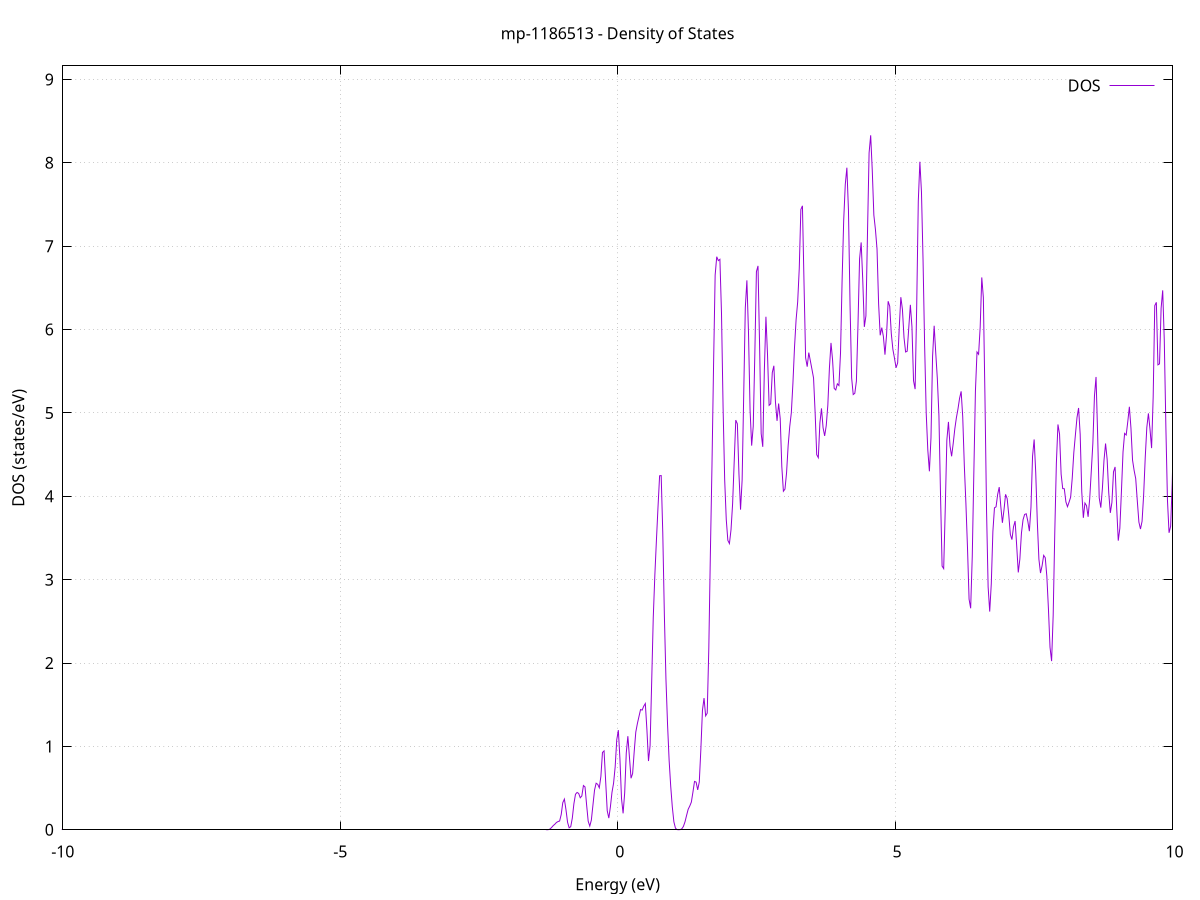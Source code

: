 set title 'mp-1186513 - Density of States'
set xlabel 'Energy (eV)'
set ylabel 'DOS (states/eV)'
set grid
set xrange [-10:10]
set yrange [0:9.163]
set xzeroaxis lt -1
set terminal png size 800,600
set output 'mp-1186513_dos_gnuplot.png'
plot '-' using 1:2 with lines title 'DOS'
-38.029500 0.000000
-38.000900 0.000000
-37.972300 0.000000
-37.943700 0.000000
-37.915100 0.000000
-37.886500 0.000000
-37.857900 0.000000
-37.829300 0.000000
-37.800700 0.000000
-37.772100 0.000000
-37.743500 0.000000
-37.714900 0.000000
-37.686300 0.000000
-37.657700 0.000000
-37.629100 0.000000
-37.600500 0.000000
-37.571900 0.000000
-37.543300 0.000000
-37.514600 0.000000
-37.486000 0.000000
-37.457400 0.000000
-37.428800 0.000000
-37.400200 0.000000
-37.371600 0.000000
-37.343000 0.000000
-37.314400 0.000000
-37.285800 0.000000
-37.257200 0.000000
-37.228600 0.000000
-37.200000 0.000000
-37.171400 0.000000
-37.142800 0.000000
-37.114200 0.000000
-37.085600 0.000000
-37.057000 0.000000
-37.028400 0.000000
-36.999800 0.000000
-36.971200 0.000000
-36.942600 0.000000
-36.914000 0.000000
-36.885400 0.000000
-36.856800 0.000000
-36.828200 0.000000
-36.799600 0.000000
-36.771000 0.000000
-36.742400 0.000000
-36.713800 0.000000
-36.685200 0.000000
-36.656600 0.000000
-36.628000 0.000000
-36.599400 0.000000
-36.570700 0.000000
-36.542100 0.000000
-36.513500 0.000000
-36.484900 0.000000
-36.456300 0.000000
-36.427700 0.000000
-36.399100 0.000000
-36.370500 0.000000
-36.341900 0.000000
-36.313300 0.000000
-36.284700 0.000000
-36.256100 0.000000
-36.227500 0.000000
-36.198900 0.000000
-36.170300 0.000000
-36.141700 0.000000
-36.113100 0.000000
-36.084500 0.000000
-36.055900 0.000000
-36.027300 0.000000
-35.998700 0.000000
-35.970100 0.000000
-35.941500 0.000000
-35.912900 0.000000
-35.884300 0.000000
-35.855700 0.000000
-35.827100 0.000000
-35.798500 0.000000
-35.769900 0.000000
-35.741300 0.000000
-35.712700 0.000000
-35.684100 0.000000
-35.655500 0.000000
-35.626800 0.000000
-35.598200 0.000000
-35.569600 0.000100
-35.541000 0.001500
-35.512400 0.023000
-35.483800 0.212100
-35.455200 1.181200
-35.426600 4.213300
-35.398000 10.311300
-35.369400 18.759400
-35.340800 28.123300
-35.312200 37.837800
-35.283600 43.456500
-35.255000 36.772500
-35.226400 20.389500
-35.197800 6.928500
-35.169200 1.387600
-35.140600 0.159700
-35.112000 0.010400
-35.083400 0.000400
-35.054800 0.000000
-35.026200 0.000000
-34.997600 0.000000
-34.969000 0.000000
-34.940400 0.000000
-34.911800 0.000000
-34.883200 0.000000
-34.854600 0.000000
-34.826000 0.000000
-34.797400 0.000000
-34.768800 0.000000
-34.740200 0.000000
-34.711600 0.000000
-34.682900 0.000000
-34.654300 0.000000
-34.625700 0.000000
-34.597100 0.000000
-34.568500 0.000000
-34.539900 0.000000
-34.511300 0.000000
-34.482700 0.000000
-34.454100 0.000000
-34.425500 0.000000
-34.396900 0.000000
-34.368300 0.000000
-34.339700 0.000000
-34.311100 0.000000
-34.282500 0.000000
-34.253900 0.000000
-34.225300 0.000000
-34.196700 0.000000
-34.168100 0.000000
-34.139500 0.000000
-34.110900 0.000000
-34.082300 0.000000
-34.053700 0.000000
-34.025100 0.000000
-33.996500 0.000000
-33.967900 0.000000
-33.939300 0.000000
-33.910700 0.000000
-33.882100 0.000000
-33.853500 0.000000
-33.824900 0.000000
-33.796300 0.000000
-33.767700 0.000000
-33.739100 0.000000
-33.710400 0.000000
-33.681800 0.000000
-33.653200 0.000000
-33.624600 0.000000
-33.596000 0.000000
-33.567400 0.000000
-33.538800 0.000000
-33.510200 0.000000
-33.481600 0.000000
-33.453000 0.000000
-33.424400 0.000000
-33.395800 0.000000
-33.367200 0.000000
-33.338600 0.000000
-33.310000 0.000000
-33.281400 0.000000
-33.252800 0.000000
-33.224200 0.000000
-33.195600 0.000000
-33.167000 0.000000
-33.138400 0.000000
-33.109800 0.000000
-33.081200 0.000000
-33.052600 0.000000
-33.024000 0.000000
-32.995400 0.000000
-32.966800 0.000000
-32.938200 0.000000
-32.909600 0.000000
-32.881000 0.000000
-32.852400 0.000000
-32.823800 0.000000
-32.795200 0.000000
-32.766500 0.000000
-32.737900 0.000000
-32.709300 0.000000
-32.680700 0.000000
-32.652100 0.000000
-32.623500 0.000000
-32.594900 0.000000
-32.566300 0.000000
-32.537700 0.000000
-32.509100 0.000000
-32.480500 0.000000
-32.451900 0.000000
-32.423300 0.000000
-32.394700 0.000000
-32.366100 0.000000
-32.337500 0.000000
-32.308900 0.000000
-32.280300 0.000000
-32.251700 0.000000
-32.223100 0.000000
-32.194500 0.000000
-32.165900 0.000000
-32.137300 0.000000
-32.108700 0.000000
-32.080100 0.000000
-32.051500 0.000000
-32.022900 0.000000
-31.994300 0.000000
-31.965700 0.000000
-31.937100 0.000000
-31.908500 0.000000
-31.879900 0.000000
-31.851300 0.000000
-31.822600 0.000000
-31.794000 0.000000
-31.765400 0.000000
-31.736800 0.000000
-31.708200 0.000000
-31.679600 0.000000
-31.651000 0.000000
-31.622400 0.000000
-31.593800 0.000000
-31.565200 0.000000
-31.536600 0.000000
-31.508000 0.000000
-31.479400 0.000000
-31.450800 0.000000
-31.422200 0.000000
-31.393600 0.000000
-31.365000 0.000000
-31.336400 0.000000
-31.307800 0.000000
-31.279200 0.000000
-31.250600 0.000000
-31.222000 0.000000
-31.193400 0.000000
-31.164800 0.000000
-31.136200 0.000000
-31.107600 0.000000
-31.079000 0.000000
-31.050400 0.000000
-31.021800 0.000000
-30.993200 0.000000
-30.964600 0.000000
-30.936000 0.000000
-30.907400 0.000000
-30.878700 0.000000
-30.850100 0.000000
-30.821500 0.000000
-30.792900 0.000000
-30.764300 0.000000
-30.735700 0.000000
-30.707100 0.000000
-30.678500 0.000000
-30.649900 0.000000
-30.621300 0.000000
-30.592700 0.000000
-30.564100 0.000000
-30.535500 0.000000
-30.506900 0.000000
-30.478300 0.000000
-30.449700 0.000000
-30.421100 0.000000
-30.392500 0.000000
-30.363900 0.000000
-30.335300 0.000000
-30.306700 0.000000
-30.278100 0.000000
-30.249500 0.000000
-30.220900 0.000000
-30.192300 0.000000
-30.163700 0.000000
-30.135100 0.000000
-30.106500 0.000000
-30.077900 0.000000
-30.049300 0.000000
-30.020700 0.000000
-29.992100 0.000000
-29.963500 0.000000
-29.934800 0.000000
-29.906200 0.000000
-29.877600 0.000000
-29.849000 0.000000
-29.820400 0.000000
-29.791800 0.000000
-29.763200 0.000000
-29.734600 0.000000
-29.706000 0.000000
-29.677400 0.000000
-29.648800 0.000000
-29.620200 0.000000
-29.591600 0.000000
-29.563000 0.000000
-29.534400 0.000000
-29.505800 0.000000
-29.477200 0.000000
-29.448600 0.000000
-29.420000 0.000000
-29.391400 0.000000
-29.362800 0.000000
-29.334200 0.000000
-29.305600 0.000000
-29.277000 0.000000
-29.248400 0.000000
-29.219800 0.000000
-29.191200 0.000000
-29.162600 0.000000
-29.134000 0.000000
-29.105400 0.000000
-29.076800 0.000000
-29.048200 0.000000
-29.019600 0.000000
-28.990900 0.000000
-28.962300 0.000000
-28.933700 0.000000
-28.905100 0.000000
-28.876500 0.000000
-28.847900 0.000000
-28.819300 0.000000
-28.790700 0.000000
-28.762100 0.000000
-28.733500 0.000000
-28.704900 0.000000
-28.676300 0.000000
-28.647700 0.000000
-28.619100 0.000000
-28.590500 0.000000
-28.561900 0.000000
-28.533300 0.000000
-28.504700 0.000000
-28.476100 0.000000
-28.447500 0.000000
-28.418900 0.000000
-28.390300 0.000000
-28.361700 0.000000
-28.333100 0.000000
-28.304500 0.000000
-28.275900 0.000000
-28.247300 0.000000
-28.218700 0.000000
-28.190100 0.000000
-28.161500 0.000000
-28.132900 0.000000
-28.104300 0.000000
-28.075700 0.000000
-28.047000 0.000000
-28.018400 0.000000
-27.989800 0.000000
-27.961200 0.000000
-27.932600 0.000000
-27.904000 0.000000
-27.875400 0.000000
-27.846800 0.000000
-27.818200 0.000000
-27.789600 0.000000
-27.761000 0.000000
-27.732400 0.000000
-27.703800 0.000000
-27.675200 0.000000
-27.646600 0.000000
-27.618000 0.000000
-27.589400 0.000000
-27.560800 0.000000
-27.532200 0.000100
-27.503600 0.004000
-27.475000 0.092000
-27.446400 1.127900
-27.417800 7.500600
-27.389200 27.326800
-27.360600 55.094400
-27.332000 62.052800
-27.303400 39.326600
-27.274800 14.068300
-27.246200 2.834600
-27.217600 0.319400
-27.189000 0.019900
-27.160400 0.000700
-27.131800 0.000000
-27.103100 0.000000
-27.074500 0.000000
-27.045900 0.000000
-27.017300 0.000000
-26.988700 0.000000
-26.960100 0.000000
-26.931500 0.000000
-26.902900 0.000000
-26.874300 0.000000
-26.845700 0.000000
-26.817100 0.000000
-26.788500 0.000000
-26.759900 0.000000
-26.731300 0.000000
-26.702700 0.000000
-26.674100 0.000000
-26.645500 0.000000
-26.616900 0.000000
-26.588300 0.000000
-26.559700 0.000000
-26.531100 0.000000
-26.502500 0.000000
-26.473900 0.000000
-26.445300 0.000000
-26.416700 0.000000
-26.388100 0.000000
-26.359500 0.000000
-26.330900 0.000000
-26.302300 0.000000
-26.273700 0.000000
-26.245100 0.000000
-26.216500 0.000000
-26.187900 0.000000
-26.159200 0.000000
-26.130600 0.000000
-26.102000 0.000000
-26.073400 0.000000
-26.044800 0.000000
-26.016200 0.000000
-25.987600 0.000000
-25.959000 0.000000
-25.930400 0.000000
-25.901800 0.000000
-25.873200 0.000000
-25.844600 0.000000
-25.816000 0.000000
-25.787400 0.000000
-25.758800 0.000000
-25.730200 0.000000
-25.701600 0.000000
-25.673000 0.000000
-25.644400 0.000000
-25.615800 0.000000
-25.587200 0.000000
-25.558600 0.000000
-25.530000 0.000000
-25.501400 0.000000
-25.472800 0.000000
-25.444200 0.000000
-25.415600 0.000000
-25.387000 0.000000
-25.358400 0.000000
-25.329800 0.000000
-25.301200 0.000000
-25.272600 0.000000
-25.244000 0.000000
-25.215300 0.000000
-25.186700 0.000000
-25.158100 0.000000
-25.129500 0.000000
-25.100900 0.000000
-25.072300 0.000000
-25.043700 0.000000
-25.015100 0.000000
-24.986500 0.000000
-24.957900 0.000000
-24.929300 0.000000
-24.900700 0.000000
-24.872100 0.000000
-24.843500 0.000000
-24.814900 0.000000
-24.786300 0.000000
-24.757700 0.000000
-24.729100 0.000000
-24.700500 0.000000
-24.671900 0.000000
-24.643300 0.000000
-24.614700 0.000000
-24.586100 0.000000
-24.557500 0.000000
-24.528900 0.000000
-24.500300 0.000000
-24.471700 0.000000
-24.443100 0.000000
-24.414500 0.000000
-24.385900 0.000000
-24.357300 0.000000
-24.328700 0.000000
-24.300100 0.000000
-24.271500 0.000000
-24.242800 0.000000
-24.214200 0.000000
-24.185600 0.000000
-24.157000 0.000000
-24.128400 0.000000
-24.099800 0.000000
-24.071200 0.000000
-24.042600 0.000000
-24.014000 0.000000
-23.985400 0.000000
-23.956800 0.000000
-23.928200 0.000000
-23.899600 0.000000
-23.871000 0.000000
-23.842400 0.000000
-23.813800 0.000000
-23.785200 0.000000
-23.756600 0.000000
-23.728000 0.000000
-23.699400 0.000000
-23.670800 0.000000
-23.642200 0.000000
-23.613600 0.000000
-23.585000 0.000000
-23.556400 0.000000
-23.527800 0.000000
-23.499200 0.000000
-23.470600 0.000000
-23.442000 0.000000
-23.413400 0.000000
-23.384800 0.000000
-23.356200 0.000000
-23.327600 0.000000
-23.298900 0.000000
-23.270300 0.000000
-23.241700 0.000000
-23.213100 0.000000
-23.184500 0.000000
-23.155900 0.000000
-23.127300 0.000000
-23.098700 0.000000
-23.070100 0.000000
-23.041500 0.000000
-23.012900 0.000000
-22.984300 0.000000
-22.955700 0.000000
-22.927100 0.000000
-22.898500 0.000000
-22.869900 0.000000
-22.841300 0.000000
-22.812700 0.000000
-22.784100 0.000000
-22.755500 0.000000
-22.726900 0.000000
-22.698300 0.000000
-22.669700 0.000000
-22.641100 0.000000
-22.612500 0.000000
-22.583900 0.000000
-22.555300 0.000000
-22.526700 0.000000
-22.498100 0.000000
-22.469500 0.000000
-22.440900 0.000000
-22.412300 0.000000
-22.383700 0.000000
-22.355000 0.000000
-22.326400 0.000000
-22.297800 0.000000
-22.269200 0.000000
-22.240600 0.000000
-22.212000 0.000000
-22.183400 0.000000
-22.154800 0.000000
-22.126200 0.000000
-22.097600 0.000000
-22.069000 0.000000
-22.040400 0.000000
-22.011800 0.000000
-21.983200 0.000000
-21.954600 0.000000
-21.926000 0.000000
-21.897400 0.000000
-21.868800 0.000000
-21.840200 0.000000
-21.811600 0.000000
-21.783000 0.000000
-21.754400 0.000000
-21.725800 0.000000
-21.697200 0.000000
-21.668600 0.000000
-21.640000 0.000000
-21.611400 0.000000
-21.582800 0.000000
-21.554200 0.000000
-21.525600 0.000000
-21.497000 0.000000
-21.468400 0.000000
-21.439800 0.000000
-21.411100 0.000000
-21.382500 0.000000
-21.353900 0.000000
-21.325300 0.000000
-21.296700 0.000000
-21.268100 0.000000
-21.239500 0.000000
-21.210900 0.000000
-21.182300 0.000000
-21.153700 0.000000
-21.125100 0.000000
-21.096500 0.000000
-21.067900 0.000000
-21.039300 0.000000
-21.010700 0.000000
-20.982100 0.000000
-20.953500 0.000000
-20.924900 0.000000
-20.896300 0.000000
-20.867700 0.000000
-20.839100 0.000000
-20.810500 0.000000
-20.781900 0.000000
-20.753300 0.000000
-20.724700 0.000000
-20.696100 0.000000
-20.667500 0.000000
-20.638900 0.000000
-20.610300 0.000000
-20.581700 0.000000
-20.553100 0.000000
-20.524500 0.000000
-20.495900 0.000000
-20.467200 0.000000
-20.438600 0.000000
-20.410000 0.000000
-20.381400 0.000000
-20.352800 0.000000
-20.324200 0.000000
-20.295600 0.000000
-20.267000 0.000000
-20.238400 0.000000
-20.209800 0.000000
-20.181200 0.000000
-20.152600 0.000000
-20.124000 0.000000
-20.095400 0.000000
-20.066800 0.000000
-20.038200 0.000000
-20.009600 0.000000
-19.981000 0.000000
-19.952400 0.000000
-19.923800 0.000000
-19.895200 0.000000
-19.866600 0.000000
-19.838000 0.000000
-19.809400 0.000000
-19.780800 0.000000
-19.752200 0.000000
-19.723600 0.000000
-19.695000 0.000000
-19.666400 0.000000
-19.637800 0.000000
-19.609200 0.000000
-19.580600 0.000000
-19.552000 0.000000
-19.523300 0.000000
-19.494700 0.000000
-19.466100 0.000000
-19.437500 0.000000
-19.408900 0.000000
-19.380300 0.000000
-19.351700 0.000000
-19.323100 0.000000
-19.294500 0.000000
-19.265900 0.000000
-19.237300 0.000000
-19.208700 0.000000
-19.180100 0.000000
-19.151500 0.000000
-19.122900 0.000000
-19.094300 0.000000
-19.065700 0.000000
-19.037100 0.000000
-19.008500 0.000000
-18.979900 0.000000
-18.951300 0.000000
-18.922700 0.000000
-18.894100 0.000000
-18.865500 0.000000
-18.836900 0.000000
-18.808300 0.000000
-18.779700 0.000000
-18.751100 0.000000
-18.722500 0.000000
-18.693900 0.000000
-18.665300 0.000000
-18.636700 0.000000
-18.608100 0.000000
-18.579400 0.000000
-18.550800 0.000000
-18.522200 0.000000
-18.493600 0.000000
-18.465000 0.000000
-18.436400 0.000000
-18.407800 0.000000
-18.379200 0.000000
-18.350600 0.000000
-18.322000 0.000000
-18.293400 0.000000
-18.264800 0.000000
-18.236200 0.000000
-18.207600 0.000000
-18.179000 0.000000
-18.150400 0.000000
-18.121800 0.000000
-18.093200 0.000000
-18.064600 0.000000
-18.036000 0.000000
-18.007400 0.000000
-17.978800 0.000000
-17.950200 0.000000
-17.921600 0.000000
-17.893000 0.000000
-17.864400 0.000000
-17.835800 0.000000
-17.807200 0.000000
-17.778600 0.000000
-17.750000 0.000000
-17.721400 0.000000
-17.692800 0.000000
-17.664200 0.000000
-17.635500 0.000000
-17.606900 0.000000
-17.578300 0.000000
-17.549700 0.000000
-17.521100 0.000000
-17.492500 0.000000
-17.463900 0.000000
-17.435300 0.000000
-17.406700 0.000000
-17.378100 0.000000
-17.349500 0.000000
-17.320900 0.000000
-17.292300 0.000000
-17.263700 0.000000
-17.235100 0.000000
-17.206500 0.000000
-17.177900 0.000000
-17.149300 0.000000
-17.120700 0.000000
-17.092100 0.000000
-17.063500 0.000000
-17.034900 0.000000
-17.006300 0.000000
-16.977700 0.000000
-16.949100 0.000000
-16.920500 0.000000
-16.891900 0.000000
-16.863300 0.000000
-16.834700 0.000000
-16.806100 0.000000
-16.777500 0.000000
-16.748900 0.000000
-16.720300 0.000000
-16.691600 0.000000
-16.663000 0.000000
-16.634400 0.000000
-16.605800 0.000000
-16.577200 0.000500
-16.548600 0.007900
-16.520000 0.071900
-16.491400 0.379400
-16.462800 1.203500
-16.434200 2.469200
-16.405600 3.682600
-16.377000 4.572200
-16.348400 5.395100
-16.319800 6.626000
-16.291200 8.352700
-16.262600 10.377000
-16.234000 12.278600
-16.205400 13.388100
-16.176800 13.888500
-16.148200 14.633200
-16.119600 15.745400
-16.091000 17.203700
-16.062400 19.025800
-16.033800 19.954100
-16.005200 18.484100
-15.976600 14.592500
-15.948000 10.659000
-15.919400 9.451400
-15.890800 11.028600
-15.862200 13.316100
-15.833600 14.657900
-15.805000 14.864000
-15.776400 15.115500
-15.747800 16.601600
-15.719100 18.123100
-15.690500 18.299200
-15.661900 17.498500
-15.633300 16.778400
-15.604700 17.289100
-15.576100 19.407100
-15.547500 22.012300
-15.518900 23.754000
-15.490300 25.243800
-15.461700 28.261200
-15.433100 31.898600
-15.404500 32.168700
-15.375900 26.046400
-15.347300 15.600400
-15.318700 6.580300
-15.290100 1.903600
-15.261500 0.365400
-15.232900 0.044300
-15.204300 0.003200
-15.175700 0.000100
-15.147100 0.000000
-15.118500 0.000000
-15.089900 0.000000
-15.061300 0.000000
-15.032700 0.000000
-15.004100 0.000000
-14.975500 0.000000
-14.946900 0.000000
-14.918300 0.000000
-14.889700 0.000000
-14.861100 0.000000
-14.832500 0.000000
-14.803900 0.000000
-14.775200 0.000000
-14.746600 0.000000
-14.718000 0.000000
-14.689400 0.000000
-14.660800 0.000000
-14.632200 0.000000
-14.603600 0.000000
-14.575000 0.000000
-14.546400 0.000000
-14.517800 0.000000
-14.489200 0.000000
-14.460600 0.000000
-14.432000 0.000000
-14.403400 0.000000
-14.374800 0.000000
-14.346200 0.000000
-14.317600 0.000000
-14.289000 0.000000
-14.260400 0.000000
-14.231800 0.000000
-14.203200 0.000000
-14.174600 0.000000
-14.146000 0.000000
-14.117400 0.000000
-14.088800 0.000000
-14.060200 0.000000
-14.031600 0.000000
-14.003000 0.000000
-13.974400 0.000000
-13.945800 0.000000
-13.917200 0.000000
-13.888600 0.000000
-13.860000 0.000000
-13.831300 0.000000
-13.802700 0.000000
-13.774100 0.000000
-13.745500 0.000000
-13.716900 0.000000
-13.688300 0.000000
-13.659700 0.000000
-13.631100 0.000000
-13.602500 0.000000
-13.573900 0.000000
-13.545300 0.000000
-13.516700 0.000000
-13.488100 0.000000
-13.459500 0.000000
-13.430900 0.000000
-13.402300 0.000000
-13.373700 0.000000
-13.345100 0.000000
-13.316500 0.000000
-13.287900 0.000000
-13.259300 0.000000
-13.230700 0.000000
-13.202100 0.000000
-13.173500 0.000000
-13.144900 0.000000
-13.116300 0.000000
-13.087700 0.000000
-13.059100 0.000000
-13.030500 0.000000
-13.001900 0.000000
-12.973300 0.000000
-12.944700 0.000000
-12.916100 0.000000
-12.887400 0.000000
-12.858800 0.000000
-12.830200 0.000000
-12.801600 0.000000
-12.773000 0.000000
-12.744400 0.000000
-12.715800 0.000000
-12.687200 0.000000
-12.658600 0.000000
-12.630000 0.000000
-12.601400 0.000000
-12.572800 0.000000
-12.544200 0.000000
-12.515600 0.000000
-12.487000 0.000000
-12.458400 0.000000
-12.429800 0.000000
-12.401200 0.000000
-12.372600 0.000000
-12.344000 0.000000
-12.315400 0.000000
-12.286800 0.000000
-12.258200 0.000000
-12.229600 0.000000
-12.201000 0.000000
-12.172400 0.000000
-12.143800 0.000000
-12.115200 0.000000
-12.086600 0.000000
-12.058000 0.000000
-12.029400 0.000000
-12.000800 0.000000
-11.972200 0.000000
-11.943500 0.000000
-11.914900 0.000000
-11.886300 0.000000
-11.857700 0.000000
-11.829100 0.000000
-11.800500 0.000000
-11.771900 0.000000
-11.743300 0.000000
-11.714700 0.000000
-11.686100 0.000000
-11.657500 0.000000
-11.628900 0.000000
-11.600300 0.000000
-11.571700 0.000000
-11.543100 0.000000
-11.514500 0.000000
-11.485900 0.000000
-11.457300 0.000000
-11.428700 0.000000
-11.400100 0.000000
-11.371500 0.000000
-11.342900 0.000000
-11.314300 0.000000
-11.285700 0.000000
-11.257100 0.000000
-11.228500 0.000000
-11.199900 0.000000
-11.171300 0.000000
-11.142700 0.000000
-11.114100 0.000000
-11.085500 0.000000
-11.056900 0.000000
-11.028300 0.000000
-10.999600 0.000000
-10.971000 0.000000
-10.942400 0.000000
-10.913800 0.000000
-10.885200 0.000000
-10.856600 0.000000
-10.828000 0.000000
-10.799400 0.000000
-10.770800 0.000000
-10.742200 0.000000
-10.713600 0.000000
-10.685000 0.000000
-10.656400 0.000000
-10.627800 0.000000
-10.599200 0.000000
-10.570600 0.000000
-10.542000 0.000000
-10.513400 0.000000
-10.484800 0.000000
-10.456200 0.000000
-10.427600 0.000000
-10.399000 0.000000
-10.370400 0.000000
-10.341800 0.000000
-10.313200 0.000000
-10.284600 0.000000
-10.256000 0.000000
-10.227400 0.000000
-10.198800 0.000000
-10.170200 0.000000
-10.141600 0.000000
-10.113000 0.000000
-10.084400 0.000000
-10.055700 0.000000
-10.027100 0.000000
-9.998500 0.000000
-9.969900 0.000000
-9.941300 0.000000
-9.912700 0.000000
-9.884100 0.000000
-9.855500 0.000000
-9.826900 0.000000
-9.798300 0.000000
-9.769700 0.000000
-9.741100 0.000000
-9.712500 0.000000
-9.683900 0.000000
-9.655300 0.000000
-9.626700 0.000000
-9.598100 0.000000
-9.569500 0.000000
-9.540900 0.000000
-9.512300 0.000000
-9.483700 0.000000
-9.455100 0.000000
-9.426500 0.000000
-9.397900 0.000000
-9.369300 0.000000
-9.340700 0.000000
-9.312100 0.000000
-9.283500 0.000000
-9.254900 0.000000
-9.226300 0.000000
-9.197700 0.000000
-9.169100 0.000000
-9.140500 0.000000
-9.111800 0.000000
-9.083200 0.000000
-9.054600 0.000000
-9.026000 0.000000
-8.997400 0.000000
-8.968800 0.000000
-8.940200 0.000000
-8.911600 0.000000
-8.883000 0.000000
-8.854400 0.000000
-8.825800 0.000000
-8.797200 0.000000
-8.768600 0.000000
-8.740000 0.000000
-8.711400 0.000000
-8.682800 0.000000
-8.654200 0.000000
-8.625600 0.000000
-8.597000 0.000000
-8.568400 0.000000
-8.539800 0.000000
-8.511200 0.000000
-8.482600 0.000000
-8.454000 0.000000
-8.425400 0.000000
-8.396800 0.000000
-8.368200 0.000000
-8.339600 0.000000
-8.311000 0.000000
-8.282400 0.000000
-8.253800 0.000000
-8.225200 0.000000
-8.196600 0.000000
-8.167900 0.000000
-8.139300 0.000000
-8.110700 0.000000
-8.082100 0.000000
-8.053500 0.000000
-8.024900 0.000000
-7.996300 0.000000
-7.967700 0.000000
-7.939100 0.000000
-7.910500 0.000000
-7.881900 0.000000
-7.853300 0.000000
-7.824700 0.000000
-7.796100 0.000000
-7.767500 0.000000
-7.738900 0.000000
-7.710300 0.000000
-7.681700 0.000000
-7.653100 0.000000
-7.624500 0.000000
-7.595900 0.000000
-7.567300 0.000000
-7.538700 0.000000
-7.510100 0.000000
-7.481500 0.000000
-7.452900 0.000000
-7.424300 0.000000
-7.395700 0.000000
-7.367100 0.000000
-7.338500 0.000000
-7.309900 0.000000
-7.281300 0.000000
-7.252700 0.000000
-7.224100 0.000000
-7.195400 0.000000
-7.166800 0.000000
-7.138200 0.000000
-7.109600 0.000000
-7.081000 0.000000
-7.052400 0.000000
-7.023800 0.000000
-6.995200 0.000000
-6.966600 0.000000
-6.938000 0.000000
-6.909400 0.000000
-6.880800 0.000000
-6.852200 0.000000
-6.823600 0.000000
-6.795000 0.000000
-6.766400 0.000000
-6.737800 0.000000
-6.709200 0.000000
-6.680600 0.000000
-6.652000 0.000000
-6.623400 0.000000
-6.594800 0.000000
-6.566200 0.000000
-6.537600 0.000000
-6.509000 0.000000
-6.480400 0.000000
-6.451800 0.000000
-6.423200 0.000000
-6.394600 0.000000
-6.366000 0.000000
-6.337400 0.000000
-6.308800 0.000000
-6.280200 0.000000
-6.251500 0.000000
-6.222900 0.000000
-6.194300 0.000000
-6.165700 0.000000
-6.137100 0.000000
-6.108500 0.000000
-6.079900 0.000000
-6.051300 0.000000
-6.022700 0.000000
-5.994100 0.000000
-5.965500 0.000000
-5.936900 0.000000
-5.908300 0.000000
-5.879700 0.000000
-5.851100 0.000000
-5.822500 0.000000
-5.793900 0.000000
-5.765300 0.000000
-5.736700 0.000000
-5.708100 0.000000
-5.679500 0.000000
-5.650900 0.000000
-5.622300 0.000000
-5.593700 0.000000
-5.565100 0.000000
-5.536500 0.000000
-5.507900 0.000000
-5.479300 0.000000
-5.450700 0.000000
-5.422100 0.000000
-5.393500 0.000000
-5.364900 0.000000
-5.336300 0.000000
-5.307600 0.000000
-5.279000 0.000000
-5.250400 0.000000
-5.221800 0.000000
-5.193200 0.000000
-5.164600 0.000000
-5.136000 0.000000
-5.107400 0.000000
-5.078800 0.000000
-5.050200 0.000000
-5.021600 0.000000
-4.993000 0.000000
-4.964400 0.000000
-4.935800 0.000000
-4.907200 0.000000
-4.878600 0.000000
-4.850000 0.000000
-4.821400 0.000000
-4.792800 0.000000
-4.764200 0.000000
-4.735600 0.000000
-4.707000 0.000000
-4.678400 0.000000
-4.649800 0.000000
-4.621200 0.000000
-4.592600 0.000000
-4.564000 0.000000
-4.535400 0.000000
-4.506800 0.000000
-4.478200 0.000000
-4.449600 0.000000
-4.421000 0.000000
-4.392400 0.000000
-4.363700 0.000000
-4.335100 0.000000
-4.306500 0.000000
-4.277900 0.000000
-4.249300 0.000000
-4.220700 0.000000
-4.192100 0.000000
-4.163500 0.000000
-4.134900 0.000000
-4.106300 0.000000
-4.077700 0.000000
-4.049100 0.000000
-4.020500 0.000000
-3.991900 0.000000
-3.963300 0.000000
-3.934700 0.000000
-3.906100 0.000000
-3.877500 0.000000
-3.848900 0.000000
-3.820300 0.000000
-3.791700 0.000000
-3.763100 0.000000
-3.734500 0.000000
-3.705900 0.000000
-3.677300 0.000000
-3.648700 0.000000
-3.620100 0.000000
-3.591500 0.000000
-3.562900 0.000000
-3.534300 0.000000
-3.505700 0.000000
-3.477100 0.000000
-3.448500 0.000000
-3.419800 0.000000
-3.391200 0.000000
-3.362600 0.000000
-3.334000 0.000000
-3.305400 0.000000
-3.276800 0.000000
-3.248200 0.000000
-3.219600 0.000000
-3.191000 0.000000
-3.162400 0.000000
-3.133800 0.000000
-3.105200 0.000000
-3.076600 0.000000
-3.048000 0.000000
-3.019400 0.000000
-2.990800 0.000000
-2.962200 0.000000
-2.933600 0.000000
-2.905000 0.000000
-2.876400 0.000000
-2.847800 0.000000
-2.819200 0.000000
-2.790600 0.000000
-2.762000 0.000000
-2.733400 0.000000
-2.704800 0.000000
-2.676200 0.000000
-2.647600 0.000000
-2.619000 0.000000
-2.590400 0.000000
-2.561800 0.000000
-2.533200 0.000000
-2.504600 0.000000
-2.475900 0.000000
-2.447300 0.000000
-2.418700 0.000000
-2.390100 0.000000
-2.361500 0.000000
-2.332900 0.000000
-2.304300 0.000000
-2.275700 0.000000
-2.247100 0.000000
-2.218500 0.000000
-2.189900 0.000000
-2.161300 0.000000
-2.132700 0.000000
-2.104100 0.000000
-2.075500 0.000000
-2.046900 0.000000
-2.018300 0.000000
-1.989700 0.000000
-1.961100 0.000000
-1.932500 0.000000
-1.903900 0.000000
-1.875300 0.000000
-1.846700 0.000000
-1.818100 0.000000
-1.789500 0.000000
-1.760900 0.000000
-1.732300 0.000000
-1.703700 0.000000
-1.675100 0.000000
-1.646500 0.000000
-1.617900 0.000000
-1.589300 0.000000
-1.560700 0.000000
-1.532000 0.000000
-1.503400 0.000000
-1.474800 0.000000
-1.446200 0.000000
-1.417600 0.000000
-1.389000 0.000000
-1.360400 0.000000
-1.331800 0.000000
-1.303200 0.000000
-1.274600 0.000200
-1.246000 0.001800
-1.217400 0.009800
-1.188800 0.028900
-1.160200 0.050500
-1.131600 0.066900
-1.103000 0.087500
-1.074400 0.098700
-1.045800 0.105100
-1.017200 0.182700
-0.988600 0.325600
-0.960000 0.367900
-0.931400 0.241400
-0.902800 0.090500
-0.874200 0.023600
-0.845600 0.037000
-0.817000 0.139900
-0.788400 0.312200
-0.759800 0.426100
-0.731200 0.447800
-0.702600 0.436300
-0.674000 0.383900
-0.645400 0.405400
-0.616800 0.530600
-0.588100 0.513900
-0.559500 0.298600
-0.530900 0.103000
-0.502300 0.044200
-0.473700 0.117000
-0.445100 0.297200
-0.416500 0.476000
-0.387900 0.558500
-0.359300 0.545200
-0.330700 0.503400
-0.302100 0.639600
-0.273500 0.927300
-0.244900 0.946000
-0.216300 0.583900
-0.187700 0.227900
-0.159100 0.140100
-0.130500 0.275500
-0.101900 0.449600
-0.073300 0.558800
-0.044700 0.753900
-0.016100 1.078700
0.012500 1.195100
0.041100 0.852600
0.069700 0.374000
0.098300 0.197000
0.126900 0.442800
0.155500 0.922300
0.184100 1.122600
0.212700 0.870100
0.241300 0.618100
0.269900 0.674600
0.298500 0.937900
0.327100 1.171900
0.355800 1.274100
0.384400 1.358800
0.413000 1.442200
0.441600 1.435700
0.470200 1.482300
0.498800 1.514200
0.527400 1.201400
0.556000 0.824800
0.584600 1.008000
0.613200 1.766600
0.641800 2.544000
0.670400 3.053300
0.699000 3.473900
0.727600 3.873200
0.756200 4.246400
0.784800 4.248700
0.813400 3.559100
0.842000 2.578100
0.870600 1.807100
0.899200 1.266800
0.927800 0.833200
0.956400 0.522000
0.985000 0.275000
1.013600 0.095100
1.042200 0.018800
1.070800 0.002000
1.099400 0.000300
1.128000 0.001900
1.156600 0.011400
1.185200 0.040100
1.213800 0.095000
1.242400 0.171900
1.271000 0.245700
1.299700 0.284600
1.328300 0.331700
1.356900 0.451400
1.385500 0.580000
1.414100 0.571900
1.442700 0.478600
1.471300 0.573200
1.499900 0.966700
1.528500 1.433400
1.557100 1.579600
1.585700 1.366200
1.614300 1.398800
1.642900 2.172100
1.671500 3.322500
1.700100 4.370400
1.728700 5.573100
1.757300 6.652800
1.785900 6.873800
1.814500 6.827300
1.843100 6.842700
1.871700 6.194800
1.900300 5.067200
1.928900 4.199800
1.957500 3.722900
1.986100 3.471100
2.014700 3.433100
2.043300 3.599300
2.071900 3.909600
2.100500 4.413000
2.129100 4.914100
2.157700 4.869100
2.186300 4.269200
2.214900 3.840300
2.243500 4.194100
2.272200 5.222300
2.300800 6.261400
2.329400 6.590000
2.358000 5.971400
2.386600 5.037100
2.415200 4.607500
2.443800 4.839700
2.472400 5.704400
2.501000 6.694500
2.529600 6.763900
2.558200 5.812000
2.586800 4.753200
2.615400 4.593400
2.644000 5.510200
2.672600 6.153600
2.701200 5.695600
2.729800 5.091400
2.758400 5.109000
2.787000 5.484000
2.815600 5.565800
2.844200 5.131100
2.872800 4.905000
2.901400 5.113000
2.930000 4.932000
2.958600 4.357700
2.987200 4.060800
3.015800 4.086300
3.044400 4.281900
3.073000 4.607300
3.101600 4.837000
3.130200 5.001400
3.158800 5.353900
3.187400 5.784600
3.216100 6.117700
3.244700 6.331600
3.273300 6.735700
3.301900 7.440500
3.330500 7.484400
3.359100 6.552800
3.387700 5.662700
3.416300 5.555000
3.444900 5.723700
3.473500 5.623700
3.502100 5.523300
3.530700 5.419300
3.559300 5.002900
3.587900 4.499100
3.616500 4.463600
3.645100 4.879800
3.673700 5.054700
3.702300 4.823000
3.730900 4.724500
3.759500 4.847500
3.788100 5.092200
3.816700 5.538300
3.845300 5.839900
3.873900 5.632800
3.902500 5.294700
3.931100 5.275800
3.959700 5.349200
3.988300 5.328600
4.016900 5.721100
4.045500 6.593500
4.074100 7.311000
4.102700 7.741300
4.131300 7.941700
4.160000 7.430700
4.188600 6.292300
4.217200 5.419400
4.245800 5.220400
4.274400 5.235500
4.303000 5.381200
4.331600 6.056700
4.360200 6.847900
4.388800 7.045200
4.417400 6.596200
4.446000 6.032300
4.474600 6.163500
4.503200 7.164600
4.531800 8.119500
4.560400 8.330200
4.589000 7.908800
4.617600 7.373000
4.646200 7.198800
4.674800 6.966200
4.703400 6.309200
4.732000 5.931400
4.760600 6.023100
4.789200 5.918100
4.817800 5.699000
4.846400 5.933800
4.875000 6.339800
4.903600 6.279400
4.932200 5.950200
4.960800 5.761000
4.989400 5.656700
5.018000 5.541700
5.046600 5.600800
5.075200 6.023200
5.103900 6.388300
5.132500 6.242100
5.161100 5.904100
5.189700 5.731100
5.218300 5.740000
5.246900 6.022900
5.275500 6.297000
5.304100 6.034700
5.332700 5.386500
5.361300 5.285600
5.389900 6.285900
5.418500 7.539800
5.447100 8.012900
5.475700 7.650500
5.504300 6.829000
5.532900 5.802100
5.561500 4.993100
5.590100 4.554400
5.618700 4.300000
5.647300 4.703400
5.675900 5.676700
5.704500 6.045900
5.733100 5.718900
5.761700 5.412900
5.790300 4.968800
5.818900 4.024200
5.847500 3.162700
5.876100 3.132300
5.904700 3.858600
5.933300 4.674200
5.961900 4.892400
5.990500 4.603300
6.019100 4.479900
6.047800 4.633300
6.076400 4.807600
6.105000 4.942200
6.133600 5.046900
6.162200 5.174700
6.190800 5.258800
6.219400 4.952200
6.248000 4.369600
6.276600 3.916200
6.305200 3.383400
6.333800 2.766000
6.362400 2.656900
6.391000 3.274800
6.419600 4.282700
6.448200 5.262900
6.476800 5.730900
6.505400 5.704000
6.534000 6.030200
6.562600 6.625100
6.591200 6.384700
6.619800 5.198400
6.648400 3.833600
6.677000 2.913700
6.705600 2.617400
6.734200 2.951100
6.762800 3.577700
6.791400 3.861600
6.820000 3.873600
6.848600 4.021700
6.877200 4.110400
6.905800 3.876900
6.934400 3.681900
6.963000 3.837100
6.991700 4.023400
7.020300 3.972200
7.048900 3.779200
7.077500 3.542500
7.106100 3.480600
7.134700 3.633900
7.163300 3.703600
7.191900 3.407100
7.220500 3.086700
7.249100 3.247100
7.277700 3.559200
7.306300 3.718400
7.334900 3.782300
7.363500 3.790600
7.392100 3.702500
7.420700 3.581700
7.449300 3.869600
7.477900 4.481700
7.506500 4.681800
7.535100 4.283100
7.563700 3.692700
7.592300 3.245000
7.620900 3.079600
7.649500 3.165500
7.678100 3.291500
7.706700 3.263400
7.735300 3.040100
7.763900 2.651800
7.792500 2.189600
7.821100 2.023100
7.849700 2.574700
7.878300 3.563500
7.906900 4.395300
7.935600 4.861700
7.964200 4.746800
7.992800 4.265800
8.021400 4.092500
8.050000 4.090600
8.078600 3.933400
8.107200 3.875500
8.135800 3.929800
8.164400 3.989500
8.193000 4.217900
8.221600 4.525100
8.250200 4.737900
8.278800 4.945000
8.307400 5.059500
8.336000 4.744200
8.364600 4.055400
8.393200 3.741600
8.421800 3.919100
8.450400 3.888200
8.479000 3.754100
8.507600 3.969300
8.536200 4.298000
8.564800 4.637100
8.593400 5.202800
8.622000 5.431600
8.650600 4.744300
8.679200 3.982000
8.707800 3.864200
8.736400 4.093000
8.765000 4.428100
8.793600 4.633200
8.822200 4.442800
8.850800 4.044600
8.879500 3.801100
8.908100 3.926400
8.936700 4.293400
8.965300 4.352300
8.993900 3.864000
9.022500 3.468100
9.051100 3.617700
9.079700 4.060100
9.108300 4.530800
9.136900 4.754500
9.165500 4.735500
9.194100 4.895900
9.222700 5.074100
9.251300 4.817800
9.279900 4.434200
9.308500 4.310000
9.337100 4.211800
9.365700 3.944500
9.394300 3.690500
9.422900 3.607200
9.451500 3.700000
9.480100 4.017600
9.508700 4.465100
9.537300 4.826300
9.565900 4.994800
9.594500 4.805600
9.623100 4.578200
9.651700 5.190000
9.680300 6.287100
9.708900 6.326700
9.737500 5.576900
9.766100 5.588700
9.794700 6.255600
9.823400 6.470600
9.852000 5.869900
9.880600 4.831400
9.909200 3.954300
9.937800 3.562200
9.966400 3.640400
9.995000 4.159500
10.023600 4.922300
10.052200 5.337900
10.080800 4.966100
10.109400 4.084300
10.138000 3.549100
10.166600 4.045500
10.195200 4.961000
10.223800 4.897000
10.252400 4.039400
10.281000 3.901300
10.309600 4.674600
10.338200 5.037700
10.366800 4.230500
10.395400 3.120700
10.424000 2.723600
10.452600 2.849800
10.481200 3.108300
10.509800 3.510200
10.538400 3.676000
10.567000 3.216400
10.595600 2.587400
10.624200 2.444600
10.652800 2.787800
10.681400 3.369600
10.710000 4.053000
10.738600 4.302400
10.767200 3.812300
10.795900 3.390200
10.824500 3.389100
10.853100 3.162200
10.881700 2.688400
10.910300 2.170100
10.938900 1.674100
10.967500 1.511400
10.996100 1.524100
11.024700 1.444700
11.053300 1.571300
11.081900 1.907900
11.110500 1.943300
11.139100 1.692000
11.167700 1.604300
11.196300 1.816100
11.224900 2.135100
11.253500 2.264600
11.282100 2.191400
11.310700 2.307300
11.339300 2.825300
11.367900 3.341400
11.396500 3.251800
11.425100 2.831100
11.453700 2.853600
11.482300 3.205700
11.510900 3.087700
11.539500 2.382100
11.568100 1.724000
11.596700 1.535600
11.625300 1.738500
11.653900 2.022100
11.682500 2.083700
11.711100 1.875600
11.739800 1.712200
11.768400 1.806300
11.797000 2.061900
11.825600 2.330500
11.854200 2.501500
11.882800 2.368300
11.911400 1.865700
11.940000 1.417800
11.968600 1.307000
11.997200 1.346100
12.025800 1.597400
12.054400 2.082500
12.083000 2.184300
12.111600 1.795800
12.140200 1.444000
12.168800 1.359600
12.197400 1.555200
12.226000 1.758100
12.254600 1.626500
12.283200 1.359100
12.311800 1.419400
12.340400 1.913800
12.369000 2.333000
12.397600 2.254200
12.426200 2.009400
12.454800 2.076900
12.483400 2.389700
12.512000 2.487400
12.540600 2.441800
12.569200 2.722100
12.597800 3.123900
12.626400 3.250300
12.655000 3.174500
12.683700 2.880000
12.712300 2.418600
12.740900 2.152300
12.769500 2.281500
12.798100 2.856700
12.826700 3.493300
12.855300 3.637400
12.883900 3.391200
12.912500 3.157800
12.941100 3.354800
12.969700 4.009500
12.998300 4.430800
13.026900 4.153000
13.055500 3.618500
13.084100 3.683300
13.112700 4.409900
13.141300 4.768900
13.169900 4.227000
13.198500 3.531600
13.227100 3.341000
13.255700 3.270600
13.284300 2.954000
13.312900 2.785100
13.341500 3.051800
13.370100 3.589800
13.398700 4.072000
13.427300 4.113900
13.455900 3.692500
13.484500 3.223500
13.513100 2.949000
13.541700 2.721900
13.570300 2.571000
13.598900 2.496100
13.627600 2.298800
13.656200 2.089900
13.684800 2.082100
13.713400 2.378700
13.742000 2.974300
13.770600 3.708600
13.799200 4.499200
13.827800 5.071700
13.856400 5.162200
13.885000 4.930600
13.913600 4.600300
13.942200 4.316100
13.970800 4.051500
13.999400 3.960500
14.028000 4.155200
14.056600 4.373700
14.085200 4.241600
14.113800 3.672500
14.142400 3.255800
14.171000 3.408500
14.199600 3.929800
14.228200 4.381900
14.256800 4.288700
14.285400 3.724300
14.314000 3.019400
14.342600 2.344200
14.371200 1.947600
14.399800 2.120900
14.428400 3.348500
14.457000 6.967000
14.485600 14.946100
14.514200 23.338800
14.542800 22.292200
14.571500 13.595700
14.600100 7.701800
14.628700 6.110700
14.657300 5.385100
14.685900 4.836500
14.714500 4.742300
14.743100 4.593500
14.771700 4.099100
14.800300 3.552000
14.828900 3.169800
14.857500 3.059600
14.886100 3.149200
14.914700 3.021500
14.943300 2.531000
14.971900 2.378500
15.000500 3.185600
15.029100 4.232800
15.057700 4.404000
15.086300 3.971900
15.114900 3.889500
15.143500 4.371700
15.172100 5.024700
15.200700 5.260800
15.229300 4.810700
15.257900 4.075000
15.286500 3.572400
15.315100 3.746200
15.343700 4.643300
15.372300 5.649700
15.400900 6.367500
15.429500 6.327400
15.458100 5.146900
15.486700 3.672300
15.515400 3.017800
15.544000 3.272000
15.572600 3.836900
15.601200 4.295200
15.629800 4.584200
15.658400 4.889200
15.687000 5.148600
15.715600 5.102900
15.744200 4.939400
15.772800 4.645200
15.801400 4.025800
15.830000 3.358100
15.858600 2.976800
15.887200 2.848600
15.915800 2.650800
15.944400 2.195000
15.973000 1.920300
16.001600 2.396500
16.030200 3.275200
16.058800 3.606600
16.087400 3.419600
16.116000 3.346600
16.144600 3.234800
16.173200 2.681000
16.201800 1.917100
16.230400 1.582400
16.259000 1.683800
16.287600 1.570600
16.316200 1.175100
16.344800 0.940400
16.373400 0.923600
16.402000 0.821500
16.430600 0.589400
16.459300 0.486600
16.487900 0.510800
16.516500 0.484300
16.545100 0.413800
16.573700 0.343700
16.602300 0.237100
16.630900 0.110800
16.659500 0.031000
16.688100 0.004900
16.716700 0.000400
16.745300 0.000000
16.773900 0.000000
16.802500 0.000000
16.831100 0.000000
16.859700 0.000000
16.888300 0.000000
16.916900 0.000000
16.945500 0.000000
16.974100 0.000000
17.002700 0.000000
17.031300 0.000000
17.059900 0.000000
17.088500 0.000000
17.117100 0.000000
17.145700 0.000000
17.174300 0.000000
17.202900 0.000000
17.231500 0.000000
17.260100 0.000000
17.288700 0.000000
17.317300 0.000000
17.345900 0.000000
17.374500 0.000000
17.403200 0.000000
17.431800 0.000000
17.460400 0.000000
17.489000 0.000000
17.517600 0.000000
17.546200 0.000000
17.574800 0.000000
17.603400 0.000000
17.632000 0.000000
17.660600 0.000000
17.689200 0.000000
17.717800 0.000000
17.746400 0.000000
17.775000 0.000000
17.803600 0.000000
17.832200 0.000000
17.860800 0.000000
17.889400 0.000000
17.918000 0.000000
17.946600 0.000000
17.975200 0.000000
18.003800 0.000000
18.032400 0.000000
18.061000 0.000000
18.089600 0.000000
18.118200 0.000000
18.146800 0.000000
18.175400 0.000000
18.204000 0.000000
18.232600 0.000000
18.261200 0.000000
18.289800 0.000000
18.318400 0.000000
18.347100 0.000000
18.375700 0.000000
18.404300 0.000000
18.432900 0.000000
18.461500 0.000000
18.490100 0.000000
18.518700 0.000000
18.547300 0.000000
18.575900 0.000000
18.604500 0.000000
18.633100 0.000000
18.661700 0.000000
18.690300 0.000000
18.718900 0.000000
18.747500 0.000000
18.776100 0.000000
18.804700 0.000000
18.833300 0.000000
18.861900 0.000000
18.890500 0.000000
18.919100 0.000000
18.947700 0.000000
18.976300 0.000000
19.004900 0.000000
19.033500 0.000000
19.062100 0.000000
19.090700 0.000000
19.119300 0.000000
19.147900 0.000000
19.176500 0.000000
e
